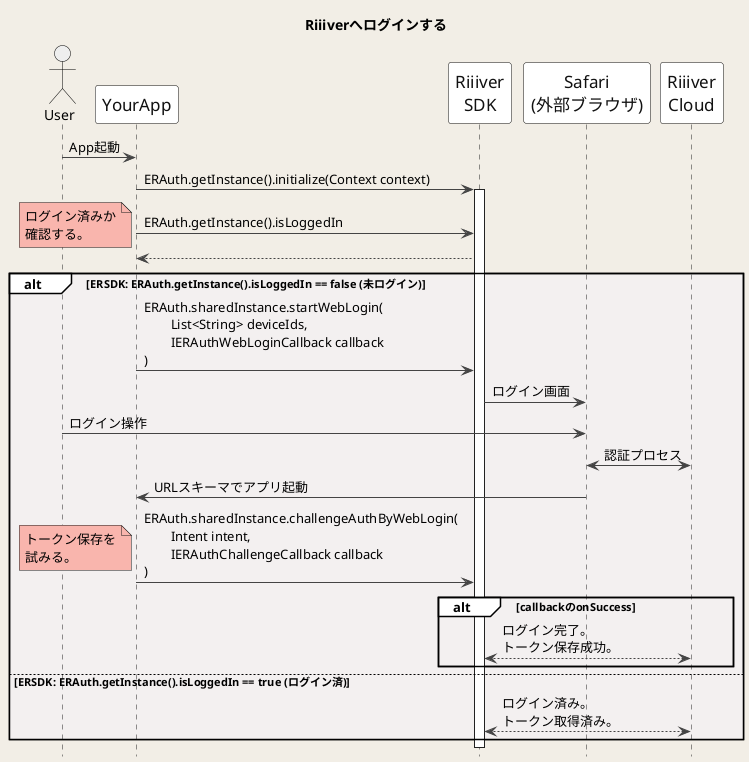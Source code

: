 @startuml
title Riiiverへログインする
hide footbox

skinparam DefaultFontName "Noto Sans JP, Helvetica, Arial, Liberation Sans"
skinparam BackgroundColor #F2EEE6
skinparam Shadowing false
skinparam NoteBackgroundColor #F9B5AD
skinparam NodeBorderColor #F26767

skinparam sequence {
ArrowColor #444444
ActorBorderColor Black
LifeLineBorderColor #222222
LifeLineBackgroundColor White
BoxBorderColor #FFFFFF
BoxBackgroundColor #F2fEf6
GroupBackgroundColor #FFFFFF
GroupBodyBackgroundColor #F3F0F0

ParticipantBorderColor #111111
ParticipantBackgroundColor White
ParticipantFontSize 17
ParticipantFontColor #111111
BoundaryBorderColor Gray
ActorBackgroundColor #eeeeee
ActorFontColor Black

}

actor User
participant YourApp as App
participant "Riiiver\nSDK" as ERSDK
participant "Safari\n(外部ブラウザ)" as Safari
participant "Riiiver\nCloud" as Riiiver

User -> App: App起動

App -> ERSDK: ERAuth.getInstance().initialize(Context context)
activate ERSDK

App -> ERSDK: ERAuth.getInstance().isLoggedIn
note left: ログイン済みか\n確認する。
ERSDK --> App: 

alt ERSDK: ERAuth.getInstance().isLoggedIn == false (未ログイン)
    App -> ERSDK: ERAuth.sharedInstance.startWebLogin(\n\tList<String> deviceIds,\n\tIERAuthWebLoginCallback callback\n)
    ERSDK -> Safari: ログイン画面
    User -> Safari: ログイン操作
    Safari <-> Riiiver: 認証プロセス
    Safari -> App: URLスキーマでアプリ起動
    App -> ERSDK: ERAuth.sharedInstance.challengeAuthByWebLogin(\n\tIntent intent,\n\tIERAuthChallengeCallback callback\n)
    note left: トークン保存を\n試みる。
    alt callbackのonSuccess
        ERSDK <---> Riiiver: ログイン完了。\nトークン保存成功。 
    end
    
else ERSDK: ERAuth.getInstance().isLoggedIn == true (ログイン済)
    ERSDK <---> Riiiver: ログイン済み。\nトークン取得済み。
end





@enduml
